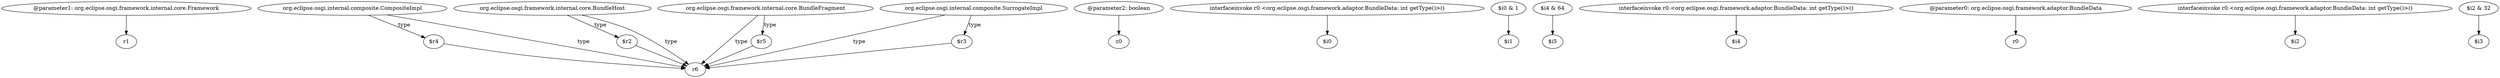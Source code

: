 digraph g {
0[label="@parameter1: org.eclipse.osgi.framework.internal.core.Framework"]
1[label="r1"]
0->1[label=""]
2[label="org.eclipse.osgi.internal.composite.CompositeImpl"]
3[label="$r4"]
2->3[label="type"]
4[label="@parameter2: boolean"]
5[label="z0"]
4->5[label=""]
6[label="$r2"]
7[label="r6"]
6->7[label=""]
8[label="org.eclipse.osgi.framework.internal.core.BundleFragment"]
9[label="$r5"]
8->9[label="type"]
10[label="interfaceinvoke r0.<org.eclipse.osgi.framework.adaptor.BundleData: int getType()>()"]
11[label="$i0"]
10->11[label=""]
12[label="$i0 & 1"]
13[label="$i1"]
12->13[label=""]
14[label="org.eclipse.osgi.internal.composite.SurrogateImpl"]
15[label="$r3"]
14->15[label="type"]
2->7[label="type"]
16[label="$i4 & 64"]
17[label="$i5"]
16->17[label=""]
3->7[label=""]
18[label="interfaceinvoke r0.<org.eclipse.osgi.framework.adaptor.BundleData: int getType()>()"]
19[label="$i4"]
18->19[label=""]
8->7[label="type"]
20[label="@parameter0: org.eclipse.osgi.framework.adaptor.BundleData"]
21[label="r0"]
20->21[label=""]
14->7[label="type"]
15->7[label=""]
22[label="interfaceinvoke r0.<org.eclipse.osgi.framework.adaptor.BundleData: int getType()>()"]
23[label="$i2"]
22->23[label=""]
24[label="org.eclipse.osgi.framework.internal.core.BundleHost"]
24->6[label="type"]
25[label="$i2 & 32"]
26[label="$i3"]
25->26[label=""]
9->7[label=""]
24->7[label="type"]
}